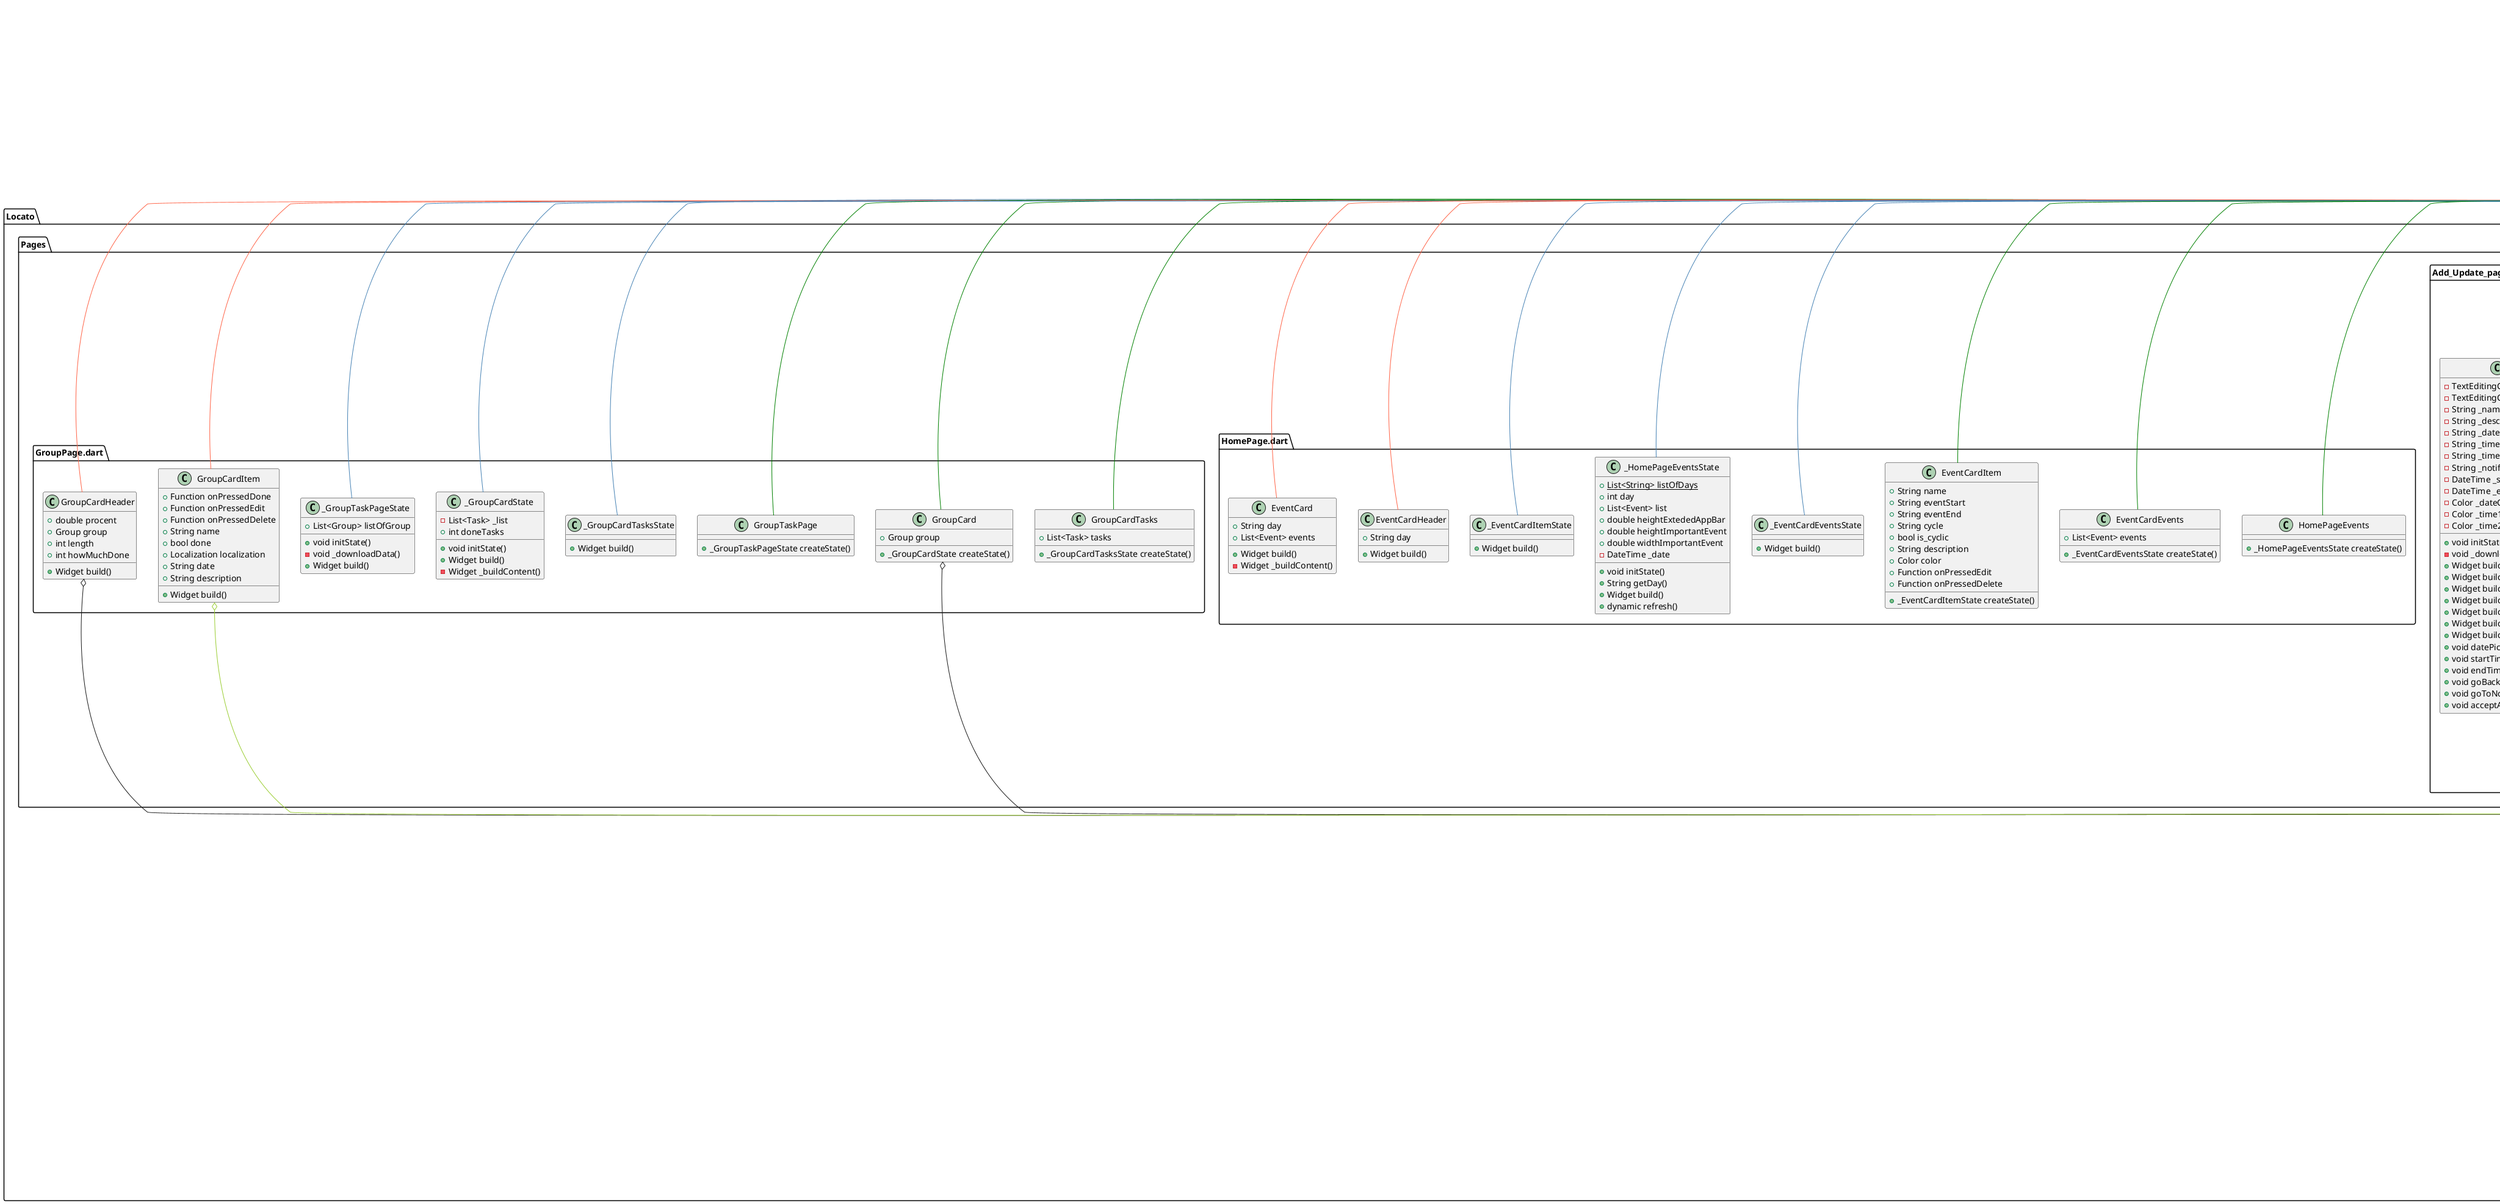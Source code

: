 @startuml
set namespaceSeparator ::


class "flutter::src::widgets::framework.dart::StatefulWidget" #Green
class "flutter::src::widgets::framework.dart::State<StatefulWidget>" #MediumSpringGreen
class "flutter::src::widgets::framework.dart::GlobalKey<FormState>" #DarkRed
class "flutter::src::widgets::framework.dart::State<T>" #SteelBlue
class "flutter::src::widgets::framework.dart::StatelessWidget" #Tomato

class "Locato::MainClasses.dart::Event" #DeepSkyBlue{
  +int id
  +String name
  +DateTime beginTime
  +DateTime endTime
  +String cycle
  +String color
  +String description
  +List<Notifi> listNotifi
}

class "Locato::MainClasses.dart::Group" {
  +int id
  +String name
  +int howMuchDone
  +bool isSelected
}

class "Locato::MainClasses.dart::Localization" #YellowGreen{
  +int id
  +double latitude
  +double longitude
  +String name
  +String city
  +String street
  +bool isNearBy
  +bool wasNotified
  +bool isSelected
}

class "Locato::MainClasses.dart::Notifi" {
  +int id
  +int idTask
  +int idEvent
  +Duration duration
}

class "Locato::MainClasses.dart::Task" {
  +int id
  +String name
  +bool done
  +DateTime endTime
  +String description
  +Localization localization
  +Group group
  +List<Notifi> listNotifi
}


"Locato::MainClasses.dart::Task" o-[#YellowGreen]- "Locato::MainClasses.dart::Localization"
"Locato::MainClasses.dart::Task" o-- "Locato::MainClasses.dart::Group"

class "Locato::Pages::Add_Update_pages.dart::AddEvent" {
  +State<StatefulWidget> addEventState
  +AddEventState createState()
}

"Locato::Pages::Add_Update_pages.dart::AddEvent" o-[#MediumSpringGreen]- "flutter::src::widgets::framework.dart::State<StatefulWidget>"
"flutter::src::widgets::framework.dart::StatefulWidget" <|-[#Green]- "Locato::Pages::Add_Update_pages.dart::AddEvent"

class "Locato::Pages::Add_Update_pages.dart::AddEventState" {
  -TextEditingController _controllerName
  -TextEditingController _controllerDesc
  -GlobalKey<FormState> _formKey
  -DateTime _today
  -DateTime _date
  -DateTime _time1
  -DateTime _time2
  -Color _dateColor
  -Color _time1Color
  -Color _time2Color
  -Event _event
  +bool isDateSelected
  +bool isTime1Selected
  +bool isTime2Selected
  +void initState()
  +Widget build()
  +Widget buildCustomTextFieldwithValidation()
  +Widget buildCustomTextField()
  +Widget buildSpace()
  +Widget buildCustomButtonWithValidation()
  +Widget buildCustomButton()
  +Widget buildButtonBar()
  +Widget buildButtonBarTile()
  +Widget buildClearButton()
  +void clearDate()
  +void clearTime1()
  +void clearTime2()
  +void clearNotifiList()
  +void datePick()
  +void startTimePick()
  +void endTimePick()
  +void goBack()
  +void goToNotificationPickPage()
  +void acceptAndValidate()
}

"Locato::Pages::Add_Update_pages.dart::AddEventState" o-- "flutter::src::widgets::editable_text.dart::TextEditingController"
"Locato::Pages::Add_Update_pages.dart::AddEventState" o-[#DarkRed]- "flutter::src::widgets::framework.dart::GlobalKey<FormState>"
"Locato::Pages::Add_Update_pages.dart::AddEventState" o-right[#DeepSkyBlue]- "Locato::MainClasses.dart::Event"
"flutter::src::widgets::framework.dart::State<T>" <|-[#SteelBlue]- "Locato::Pages::Add_Update_pages.dart::AddEventState"

class "Locato::Pages::Add_Update_pages.dart::AddGroup" {
  +Task task
  +List<Group> listOfGroup
  +State<StatefulWidget> stateOfParent
  +_AddGroupState createState()
}

"Locato::Pages::Add_Update_pages.dart::AddGroup" o-- "Locato::MainClasses.dart::Task"
"Locato::Pages::Add_Update_pages.dart::AddGroup" o-[#MediumSpringGreen]- "flutter::src::widgets::framework.dart::State<StatefulWidget>"
"flutter::src::widgets::framework.dart::StatefulWidget" <|-[#Green]- "Locato::Pages::Add_Update_pages.dart::AddGroup"

class "Locato::Pages::Add_Update_pages.dart::_AddGroupState" {
  -GlobalKey<FormState> _formKey
  -TextEditingController _text
  +List<Group> downloadlist
  +List<Group> list
  +void initState()
  -void _downloadData()
  +Widget build()
  +Widget buildListTileWithText()
  +Widget buildCustomTextFieldwithValidation()
  +Widget buildRemoveButton()
  +Widget buildCustomButton()
  +Widget buildSpace()
  +void goBack()
  +void add()
  +void removeFromList()
  +void select()
}

"Locato::Pages::Add_Update_pages.dart::_AddGroupState" o-[#DarkRed]- "flutter::src::widgets::framework.dart::GlobalKey<FormState>"
"Locato::Pages::Add_Update_pages.dart::_AddGroupState" o-- "flutter::src::widgets::editable_text.dart::TextEditingController"
"flutter::src::widgets::framework.dart::State<T>" <|-[#SteelBlue]- "Locato::Pages::Add_Update_pages.dart::_AddGroupState"

class "Locato::Pages::Add_Update_pages.dart::AddLocalization" {
  +Task task
  +State<StatefulWidget> stateOfParent
  +State<StatefulWidget> addLocalizationState
  +List<Localization> listOfLocal
  +_AddLocalizationState createState()
}

"Locato::Pages::Add_Update_pages.dart::AddLocalization" o-- "Locato::MainClasses.dart::Task"
"Locato::Pages::Add_Update_pages.dart::AddLocalization" o-[#MediumSpringGreen]- "flutter::src::widgets::framework.dart::State<StatefulWidget>"
"flutter::src::widgets::framework.dart::StatefulWidget" <|-[#Green]- "Locato::Pages::Add_Update_pages.dart::AddLocalization"

class "Locato::Pages::Add_Update_pages.dart::_AddLocalizationState" {
  +List<Localization> localizationlist
  +List<Localization> downloadlist
  +void initState()
  -void _downloadData()
  +Widget build()
  +Widget buildList()
  +Widget buildRemoveButton()
  +Widget buildCustomButton()
  +Widget buildSpace()
  +void goBack()
  +void goToLocationPickPage()
  +void removeFromList()
  +void checkifselected()
}

"flutter::src::widgets::framework.dart::State<T>" <|-[#SteelBlue]- "Locato::Pages::Add_Update_pages.dart::_AddLocalizationState"

class "Locato::Pages::Add_Update_pages.dart::Adres" {
  +String ulica
  +String numerDomu
  +String miasto
  +int odleglosc
  +String toString()
}

class "Locato::Pages::Add_Update_pages.dart::AddLocation" {
  +List<Localization> listofLocal
  +State<StatefulWidget> stateOfParent
  +_AddLocationState createState()
}

"Locato::Pages::Add_Update_pages.dart::AddLocation" o-[#MediumSpringGreen]- "flutter::src::widgets::framework.dart::State<StatefulWidget>"
"flutter::src::widgets::framework.dart::StatefulWidget" <|-[#Green]- "Locato::Pages::Add_Update_pages.dart::AddLocation"

class "Locato::Pages::Add_Update_pages.dart::_AddLocationState" {
  +Completer<GoogleMapController> mapController
  +Future<List<Adres>> futureAdresy
  +TextEditingController adresController
  +TextEditingController nazwaController
  +Throttling thrTxt
  {static} -LatLng _initialPosition
  {static} -LatLng _lastPosition
  +Localization dbLokalizacja
  -GlobalKey<FormState> _formKey
  -dynamic _onMapCreated()
  -dynamic _onCameraMove()
  +void initState()
  -InputDecoration _buildInputDecoration()
  -InputDecoration _buildInputDecoration2()
  -void _getLocation()
  +void locationToAddress()
  +Future addressToLocation()
  +Widget build()
  -Widget _buildNazwaLokalizacji()
  -Widget _buildAdres()
  -Widget _buildMapa()
  -Widget _buildDodaj()
}

"Locato::Pages::Add_Update_pages.dart::_AddLocationState" o-- "dart::async::Completer<GoogleMapController>"
"Locato::Pages::Add_Update_pages.dart::_AddLocationState" o-- "flutter::src::widgets::editable_text.dart::TextEditingController"
"Locato::Pages::Add_Update_pages.dart::_AddLocationState" o-- "throttling::src::throttle.dart::Throttling"
"Locato::Pages::Add_Update_pages.dart::_AddLocationState" o-- "google_maps_flutter_platform_interface::src::types::location.dart::LatLng"
"Locato::Pages::Add_Update_pages.dart::_AddLocationState" o-[#YellowGreen]- "Locato::MainClasses.dart::Localization"
"Locato::Pages::Add_Update_pages.dart::_AddLocationState" o-[#DarkRed]- "flutter::src::widgets::framework.dart::GlobalKey<FormState>"
"flutter::src::widgets::framework.dart::State<T>" <|-[#SteelBlue]- "Locato::Pages::Add_Update_pages.dart::_AddLocationState"

class "Locato::Pages::Add_Update_pages.dart::AddNotificationTask" {
  +Task task
  +State<StatefulWidget> stateOfParent
  +_AddNotificationTaskState createState()
}

"Locato::Pages::Add_Update_pages.dart::AddNotificationTask" o-- "Locato::MainClasses.dart::Task"
"Locato::Pages::Add_Update_pages.dart::AddNotificationTask" o-[#MediumSpringGreen]- "flutter::src::widgets::framework.dart::State<StatefulWidget>"
"flutter::src::widgets::framework.dart::StatefulWidget" <|-[#Green]- "Locato::Pages::Add_Update_pages.dart::AddNotificationTask"

class "Locato::Pages::Add_Update_pages.dart::_AddNotificationTaskState" {
  -TextEditingController _text
  -GlobalKey<FormState> _formKey
  -List<Notifi> _notifilist
  +dynamic duration
  +int minuty
  +int godziny
  +int dni
  +String name
  +void initState()
  +Widget build()
  +Widget buildPickerNameTile()
  +Widget buildNumberPicker1()
  +Widget buildNumberPicker2()
  +Widget buildNumberPicker3()
  +Widget buildCustomButton()
  +Widget buildSpace()
  +Widget buildCustomTextFieldwithValidation()
  +void validateAndAdd()
  +void goBack()
  +void confirm()
}

"Locato::Pages::Add_Update_pages.dart::_AddNotificationTaskState" o-- "flutter::src::widgets::editable_text.dart::TextEditingController"
"Locato::Pages::Add_Update_pages.dart::_AddNotificationTaskState" o-[#DarkRed]- "flutter::src::widgets::framework.dart::GlobalKey<FormState>"
"flutter::src::widgets::framework.dart::State<T>" <|-[#SteelBlue]- "Locato::Pages::Add_Update_pages.dart::_AddNotificationTaskState"

class "Locato::Pages::Add_Update_pages.dart::AddNotificationEvent" {
  +Event event
  +State<StatefulWidget> stateOfParent
  +_AddNotificationEventState createState()
}

"Locato::Pages::Add_Update_pages.dart::AddNotificationEvent" o-right[#DeepSkyBlue]- "Locato::MainClasses.dart::Event"
"Locato::Pages::Add_Update_pages.dart::AddNotificationEvent" o-[#MediumSpringGreen]- "flutter::src::widgets::framework.dart::State<StatefulWidget>"
"flutter::src::widgets::framework.dart::StatefulWidget" <|-[#Green]- "Locato::Pages::Add_Update_pages.dart::AddNotificationEvent"

class "Locato::Pages::Add_Update_pages.dart::_AddNotificationEventState" {
  -TextEditingController _text
  -GlobalKey<FormState> _formKey
  -List<Notifi> _notifilist
  +dynamic duration
  +int minuty
  +int godziny
  +int dni
  +String name
  +void initState()
  +Widget build()
  +Widget buildPickerNameTile()
  +Widget buildNumberPicker1()
  +Widget buildNumberPicker2()
  +Widget buildNumberPicker3()
  +Widget buildCustomButton()
  +Widget buildSpace()
  +Widget buildCustomTextFieldwithValidation()
  +void validateAndAdd()
  +void goBack()
  +void confirm()
}

"Locato::Pages::Add_Update_pages.dart::_AddNotificationEventState" o-- "flutter::src::widgets::editable_text.dart::TextEditingController"
"Locato::Pages::Add_Update_pages.dart::_AddNotificationEventState" o-[#DarkRed]- "flutter::src::widgets::framework.dart::GlobalKey<FormState>"
"flutter::src::widgets::framework.dart::State<T>" <|-[#SteelBlue]- "Locato::Pages::Add_Update_pages.dart::_AddNotificationEventState"

class "Locato::Pages::Add_Update_pages.dart::AddTask" {
  +_AddTaskState createState()
}

"flutter::src::widgets::framework.dart::StatefulWidget" <|-[#Green]- "Locato::Pages::Add_Update_pages.dart::AddTask"

class "Locato::Pages::Add_Update_pages.dart::_AddTaskState" {
  -GlobalKey<FormState> _formKey
  -TextEditingController _controllerName
  +TextEditingController controllerDesc
  +Color dateColor
  +Color timeColor
  +bool isNotificationEnabled
  +bool isTimeSelected
  +bool isDateSelected
  +bool isLocalizationSelected
  -DateTime _terminData
  -DateTime _terminCzas
  -DateTime _today
  -Task _task
  +List<Localization> listOfLocalization
  +List<Group> listOfGroup
  +void initState()
  +Widget build()
  +Widget buildButtonBar()
  +Widget buildCustomTextFieldwithValidation()
  +Widget buildClearButton()
  +Widget buildNotifiListClearButton()
  +Widget buildCustomTextField()
  +Widget buildSpace()
  +Widget buildCustomButtonWithValidation()
  +Widget buildCustomButton()
  +Widget buildCustomNotificationButton()
  +Widget buildButtonBarTile()
  +void clearDate()
  +void clearTime()
  +void clearLocalization()
  +void clearGroup()
  +void clearNotifiList()
  +void datePick()
  +void timePick()
  +void goBack()
  +void goToNotificationPickPage()
  +void goToLocalizationPickPage()
  +void goToGroupPickPage()
  +void acceptAndValidate()
}

"Locato::Pages::Add_Update_pages.dart::_AddTaskState" o-[#DarkRed]- "flutter::src::widgets::framework.dart::GlobalKey<FormState>"
"Locato::Pages::Add_Update_pages.dart::_AddTaskState" o-- "flutter::src::widgets::editable_text.dart::TextEditingController"
"Locato::Pages::Add_Update_pages.dart::_AddTaskState" o-- "Locato::MainClasses.dart::Task"
"flutter::src::widgets::framework.dart::State<T>" <|-[#SteelBlue]- "Locato::Pages::Add_Update_pages.dart::_AddTaskState"

class "Locato::Pages::Add_Update_pages.dart::ListNotifi" {
  +List<Notifi> lista
  +_ListNotifiState createState()
}

"flutter::src::widgets::framework.dart::StatefulWidget" <|-[#Green]- "Locato::Pages::Add_Update_pages.dart::ListNotifi"

class "Locato::Pages::Add_Update_pages.dart::_ListNotifiState" {
  +void initState()
  +Widget build()
  +Widget buildSpace()
  +Widget buildSpaceBetween()
  +Widget buildListTextTile()
  +Widget buildRemoveButton()
  +Widget buildListIconTile()
  +void removeFromList()
}

"flutter::src::widgets::framework.dart::State<T>" <|-[#SteelBlue]- "Locato::Pages::Add_Update_pages.dart::_ListNotifiState"

class "Locato::Pages::Add_Update_pages.dart::UpdateEvent" {
  +Event event
  +State<StatefulWidget> updateEventState
  +_UpdateEventState createState()
}

"Locato::Pages::Add_Update_pages.dart::UpdateEvent" o-right[#DeepSkyBlue]- "Locato::MainClasses.dart::Event"
"Locato::Pages::Add_Update_pages.dart::UpdateEvent" o-[#MediumSpringGreen]- "flutter::src::widgets::framework.dart::State<StatefulWidget>"
"flutter::src::widgets::framework.dart::StatefulWidget" <|-[#Green]- "Locato::Pages::Add_Update_pages.dart::UpdateEvent"

class "Locato::Pages::Add_Update_pages.dart::_UpdateEventState" {
  -TextEditingController _controllerName
  -TextEditingController _controllerDesc
  -String _name
  -String _description
  -String _date
  -String _time1
  -String _time2
  -String _notification
  -DateTime _start
  -DateTime _end
  -Color _dateColor
  -Color _time1Color
  -Color _time2Color
  +void initState()
  -void _downloadData()
  +Widget build()
  +Widget buildCustomTextFieldwithValidation()
  +Widget buildCustomTextField()
  +Widget buildSpace()
  +Widget buildCustomButtonWithValidation()
  +Widget buildCustomButton()
  +Widget buildButtonBarTile()
  +void datePick()
  +void startTimePick()
  +void endTimePick()
  +void goBack()
  +void goToNotificationPickPage()
  +void acceptAndValidate()
}

"Locato::Pages::Add_Update_pages.dart::_UpdateEventState" o-- "flutter::src::widgets::editable_text.dart::TextEditingController"

"flutter::src::widgets::framework.dart::State<T>" <|-[#SteelBlue]- "Locato::Pages::Add_Update_pages.dart::_UpdateEventState"

class "Locato::Pages::Add_Update_pages.dart::UpdateTask" {
  +State<StatefulWidget> updateTaskState
  +Task task
  +_UpdateTaskState createState()
}

"Locato::Pages::Add_Update_pages.dart::UpdateTask" o-[#MediumSpringGreen]- "flutter::src::widgets::framework.dart::State<StatefulWidget>"
"Locato::Pages::Add_Update_pages.dart::UpdateTask" o-- "Locato::MainClasses.dart::Task"
"flutter::src::widgets::framework.dart::StatefulWidget" <|-[#Green]- "Locato::Pages::Add_Update_pages.dart::UpdateTask"

class "Locato::Pages::Add_Update_pages.dart::_UpdateTaskState" {
  -GlobalKey<FormState> _formKey
  -TextEditingController _controllerName
  +TextEditingController controllerDesc
  +int id
  +Color dateColor
  +Color timeColor
  +bool isNotificationEnabled
  +bool isTimeSelected
  +bool isDateSelected
  +bool isLocalizationSelected
  -DateTime _terminData
  -DateTime _terminCzas
  +List<Localization> listOfLocalization
  +List<Group> listOfGroup
  +void initState()
  -void _downloadData()
  +Widget build()
  +Widget buildCustomTextFieldwithValidation()
  +Widget buildClearButton()
  +Widget buildNotifiListClearButton()
  +Widget buildCustomTextField()
  +Widget buildSpace()
  +Widget buildCustomButtonWithValidation()
  +Widget buildCustomButton()
  +Widget buildCustomNotificationButton()
  +Widget buildButtonBarTile()
  +void clearDate()
  +void clearTime()
  +void clearLocalization()
  +void clearGroup()
  +void clearNotifiList()
  +void datePick()
  +void timePick()
  +void goBack()
  +void goToNotificationPickPage()
  +void goToLocalizationPickPage()
  +void goToGroupPickPage()
  +void acceptAndValidate()
  +void onBackPressed()
  +void selectedGroup()
}

"Locato::Pages::Add_Update_pages.dart::_UpdateTaskState" o-[#DarkRed]- "flutter::src::widgets::framework.dart::GlobalKey<FormState>"
"Locato::Pages::Add_Update_pages.dart::_UpdateTaskState" o-- "flutter::src::widgets::editable_text.dart::TextEditingController"

"flutter::src::widgets::framework.dart::State<T>" <|-[#SteelBlue]- "Locato::Pages::Add_Update_pages.dart::_UpdateTaskState"


class "Locato::Pages::GroupPage.dart::GroupCard" {
  +Group group
  +_GroupCardState createState()
}

"Locato::Pages::GroupPage.dart::GroupCard" o-- "Locato::MainClasses.dart::Group"
"flutter::src::widgets::framework.dart::StatefulWidget" <|-[#Green]- "Locato::Pages::GroupPage.dart::GroupCard"

class "Locato::Pages::GroupPage.dart::_GroupCardState" {
  -List<Task> _list
  +int doneTasks
  +void initState()
  +Widget build()
  -Widget _buildContent()
}

"flutter::src::widgets::framework.dart::State<T>" <|-[#SteelBlue]- "Locato::Pages::GroupPage.dart::_GroupCardState"

class "Locato::Pages::GroupPage.dart::GroupCardHeader" {
  +double procent
  +Group group
  +int length
  +int howMuchDone
  +Widget build()
}

"Locato::Pages::GroupPage.dart::GroupCardHeader" o-- "Locato::MainClasses.dart::Group"
"flutter::src::widgets::framework.dart::StatelessWidget" <|-[#Tomato]- "Locato::Pages::GroupPage.dart::GroupCardHeader"

class "Locato::Pages::GroupPage.dart::GroupCardItem" {
  +Function onPressedDone
  +Function onPressedEdit
  +Function onPressedDelete
  +String name
  +bool done
  +Localization localization
  +String date
  +String description
  +Widget build()
}

"Locato::Pages::GroupPage.dart::GroupCardItem" o-[#YellowGreen]- "Locato::MainClasses.dart::Localization"
"flutter::src::widgets::framework.dart::StatelessWidget" <|-[#Tomato]- "Locato::Pages::GroupPage.dart::GroupCardItem"

class "Locato::Pages::GroupPage.dart::GroupCardTasks" {
  +List<Task> tasks
  +_GroupCardTasksState createState()
}

"flutter::src::widgets::framework.dart::StatefulWidget" <|-[#Green]- "Locato::Pages::GroupPage.dart::GroupCardTasks"

class "Locato::Pages::GroupPage.dart::_GroupCardTasksState" {
  +Widget build()
}

"flutter::src::widgets::framework.dart::State<T>" <|-[#SteelBlue]- "Locato::Pages::GroupPage.dart::_GroupCardTasksState"

class "Locato::Pages::GroupPage.dart::GroupTaskPage" {
  +_GroupTaskPageState createState()
}

"flutter::src::widgets::framework.dart::StatefulWidget" <|-[#Green]- "Locato::Pages::GroupPage.dart::GroupTaskPage"

class "Locato::Pages::GroupPage.dart::_GroupTaskPageState" {
  +List<Group> listOfGroup
  +void initState()
  -void _downloadData()
  +Widget build()
}

"flutter::src::widgets::framework.dart::State<T>" <|-[#SteelBlue]- "Locato::Pages::GroupPage.dart::_GroupTaskPageState"

class "Locato::Pages::HomePage.dart::HomePageEvents" {
  +_HomePageEventsState createState()
}

"flutter::src::widgets::framework.dart::StatefulWidget" <|-[#Green]- "Locato::Pages::HomePage.dart::HomePageEvents"

class "Locato::Pages::HomePage.dart::_HomePageEventsState" {
  {static} +List<String> listOfDays
  +int day
  +List<Event> list
  +double heightExtededAppBar
  +double heightImportantEvent
  +double widthImportantEvent
  -DateTime _date
  +void initState()
  +String getDay()
  +Widget build()
  +dynamic refresh()
}

"flutter::src::widgets::framework.dart::State<T>" <|-[#SteelBlue]- "Locato::Pages::HomePage.dart::_HomePageEventsState"

class "Locato::Pages::HomePage.dart::EventCard" {
  +String day
  +List<Event> events
  +Widget build()
  -Widget _buildContent()
}

"flutter::src::widgets::framework.dart::StatelessWidget" <|-[#Tomato]- "Locato::Pages::HomePage.dart::EventCard"

class "Locato::Pages::HomePage.dart::EventCardEvents" {
  +List<Event> events
  +_EventCardEventsState createState()
}

"flutter::src::widgets::framework.dart::StatefulWidget" <|-[#Green]- "Locato::Pages::HomePage.dart::EventCardEvents"

class "Locato::Pages::HomePage.dart::_EventCardEventsState" {
  +Widget build()
}

"flutter::src::widgets::framework.dart::State<T>" <|-[#SteelBlue]- "Locato::Pages::HomePage.dart::_EventCardEventsState"

class "Locato::Pages::HomePage.dart::EventCardHeader" {
  +String day
  +Widget build()
}

"flutter::src::widgets::framework.dart::StatelessWidget" <|-[#Tomato]- "Locato::Pages::HomePage.dart::EventCardHeader"

class "Locato::Pages::HomePage.dart::EventCardItem" {
  +String name
  +String eventStart
  +String eventEnd
  +String cycle
  +bool is_cyclic
  +String description
  +Color color
  +Function onPressedEdit
  +Function onPressedDelete
  +_EventCardItemState createState()
}

"flutter::src::widgets::framework.dart::StatefulWidget" <|-[#Green]- "Locato::Pages::HomePage.dart::EventCardItem"

class "Locato::Pages::HomePage.dart::_EventCardItemState" {
  +Widget build()
}

"flutter::src::widgets::framework.dart::State<T>" <|-[#SteelBlue]- "Locato::Pages::HomePage.dart::_EventCardItemState"


class "Locato::Pages::Calendar.dart::Calendar" {
  +_CalendarState createState()
}

"flutter::src::widgets::framework.dart::StatefulWidget" <|-[#Green]- "Locato::Pages::Calendar.dart::Calendar"

class "Locato::Pages::Calendar.dart::_CalendarState" {
  -List _selectedEvents
  -Map<DateTime, List<Event>> _events
  -List<Event> _downloadEvents
  -CalendarController _calendarController
  -DateTime _selectedDay
  +void initState()
  +void dispose()
  -void _onDaySelected()
  +Widget build()
  -Widget _buildTableCalendar()
  -Widget _buildEventsMarker()
  -Widget _buildEventList()
}

"Locato::Pages::Calendar.dart::_CalendarState" o-- "table_calendar::table_calendar.dart::CalendarController"
"flutter::src::widgets::framework.dart::State<T>" <|-[#SteelBlue]- "Locato::Pages::Calendar.dart::_CalendarState"

@enduml